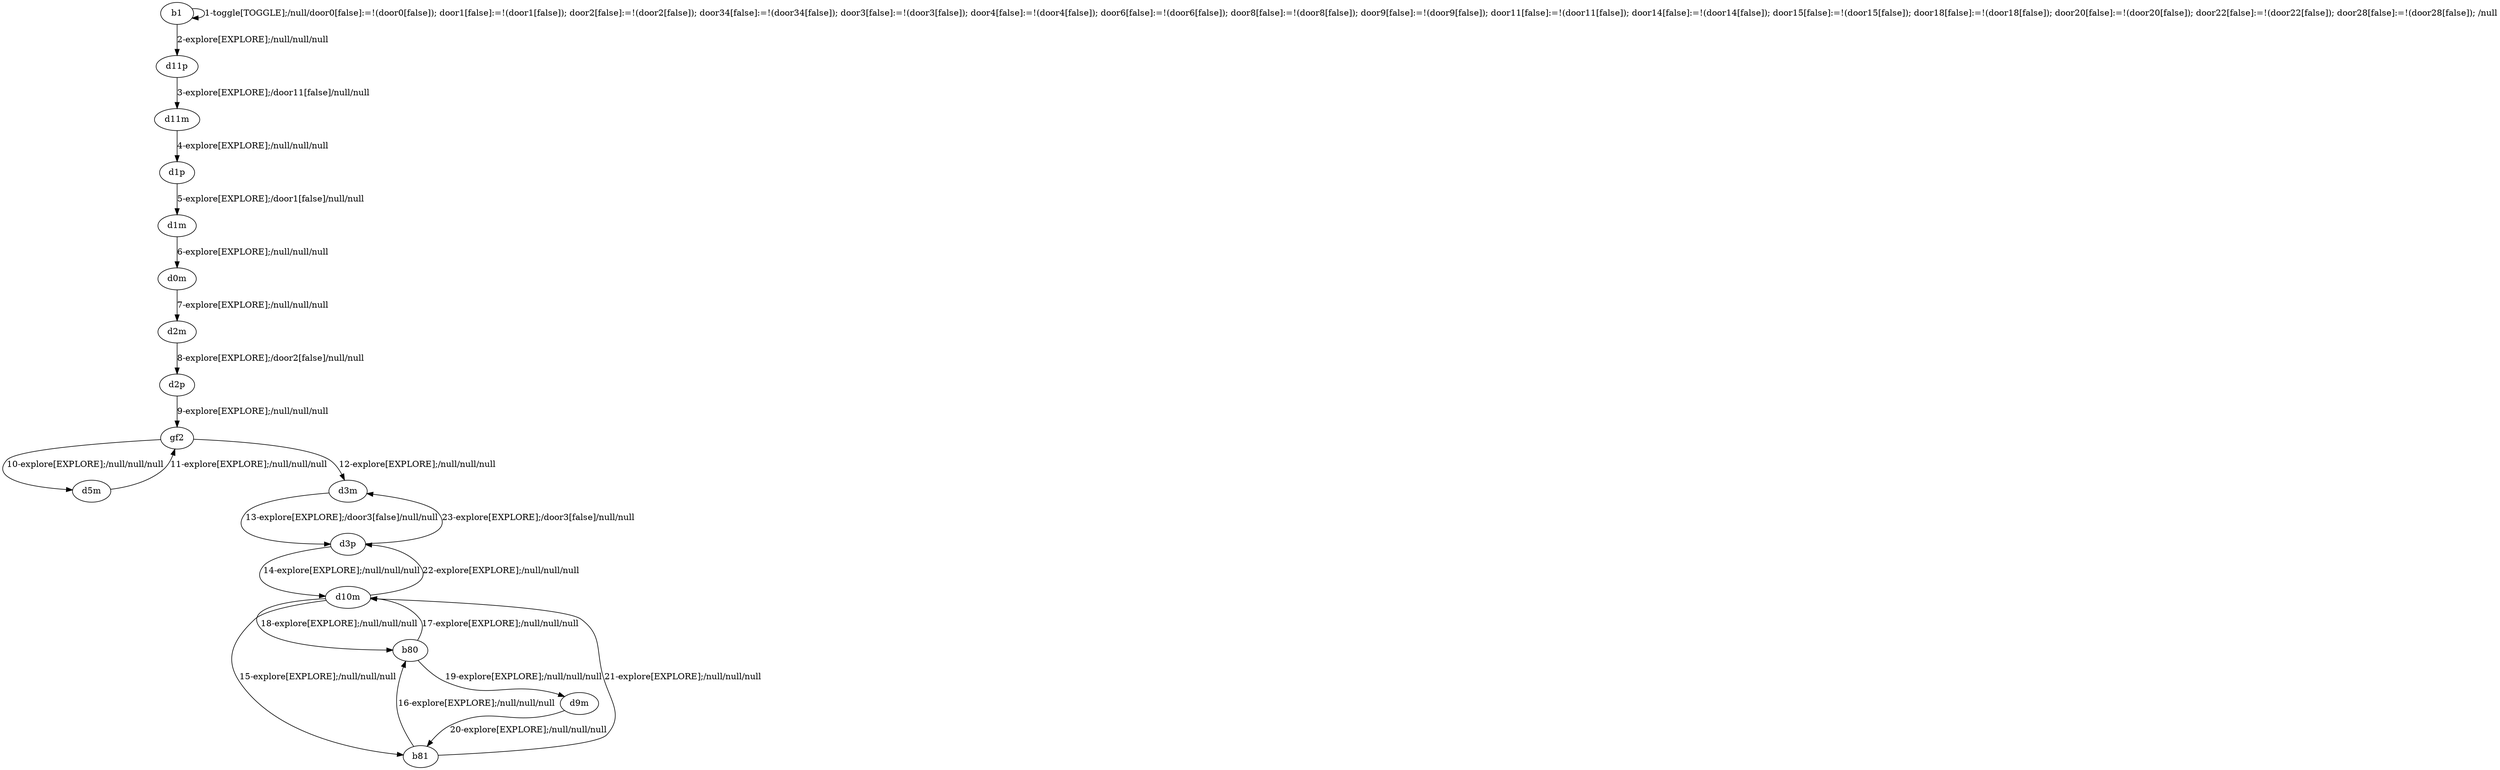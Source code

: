 # Total number of goals covered by this test: 2
# d10m --> d3p
# d3p --> d3m

digraph g {
"b1" -> "b1" [label = "1-toggle[TOGGLE];/null/door0[false]:=!(door0[false]); door1[false]:=!(door1[false]); door2[false]:=!(door2[false]); door34[false]:=!(door34[false]); door3[false]:=!(door3[false]); door4[false]:=!(door4[false]); door6[false]:=!(door6[false]); door8[false]:=!(door8[false]); door9[false]:=!(door9[false]); door11[false]:=!(door11[false]); door14[false]:=!(door14[false]); door15[false]:=!(door15[false]); door18[false]:=!(door18[false]); door20[false]:=!(door20[false]); door22[false]:=!(door22[false]); door28[false]:=!(door28[false]); /null"];
"b1" -> "d11p" [label = "2-explore[EXPLORE];/null/null/null"];
"d11p" -> "d11m" [label = "3-explore[EXPLORE];/door11[false]/null/null"];
"d11m" -> "d1p" [label = "4-explore[EXPLORE];/null/null/null"];
"d1p" -> "d1m" [label = "5-explore[EXPLORE];/door1[false]/null/null"];
"d1m" -> "d0m" [label = "6-explore[EXPLORE];/null/null/null"];
"d0m" -> "d2m" [label = "7-explore[EXPLORE];/null/null/null"];
"d2m" -> "d2p" [label = "8-explore[EXPLORE];/door2[false]/null/null"];
"d2p" -> "gf2" [label = "9-explore[EXPLORE];/null/null/null"];
"gf2" -> "d5m" [label = "10-explore[EXPLORE];/null/null/null"];
"d5m" -> "gf2" [label = "11-explore[EXPLORE];/null/null/null"];
"gf2" -> "d3m" [label = "12-explore[EXPLORE];/null/null/null"];
"d3m" -> "d3p" [label = "13-explore[EXPLORE];/door3[false]/null/null"];
"d3p" -> "d10m" [label = "14-explore[EXPLORE];/null/null/null"];
"d10m" -> "b81" [label = "15-explore[EXPLORE];/null/null/null"];
"b81" -> "b80" [label = "16-explore[EXPLORE];/null/null/null"];
"b80" -> "d10m" [label = "17-explore[EXPLORE];/null/null/null"];
"d10m" -> "b80" [label = "18-explore[EXPLORE];/null/null/null"];
"b80" -> "d9m" [label = "19-explore[EXPLORE];/null/null/null"];
"d9m" -> "b81" [label = "20-explore[EXPLORE];/null/null/null"];
"b81" -> "d10m" [label = "21-explore[EXPLORE];/null/null/null"];
"d10m" -> "d3p" [label = "22-explore[EXPLORE];/null/null/null"];
"d3p" -> "d3m" [label = "23-explore[EXPLORE];/door3[false]/null/null"];
}